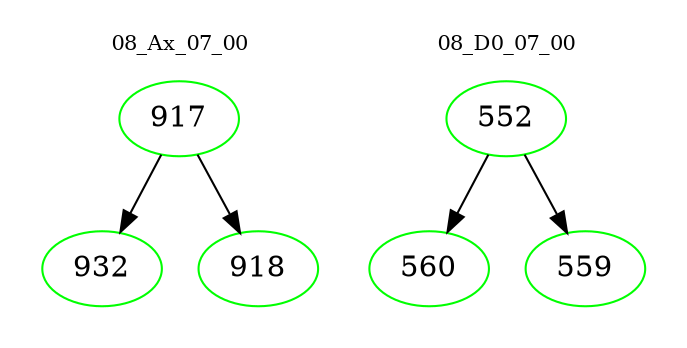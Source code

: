 digraph{
subgraph cluster_0 {
color = white
label = "08_Ax_07_00";
fontsize=10;
T0_917 [label="917", color="green"]
T0_917 -> T0_932 [color="black"]
T0_932 [label="932", color="green"]
T0_917 -> T0_918 [color="black"]
T0_918 [label="918", color="green"]
}
subgraph cluster_1 {
color = white
label = "08_D0_07_00";
fontsize=10;
T1_552 [label="552", color="green"]
T1_552 -> T1_560 [color="black"]
T1_560 [label="560", color="green"]
T1_552 -> T1_559 [color="black"]
T1_559 [label="559", color="green"]
}
}
